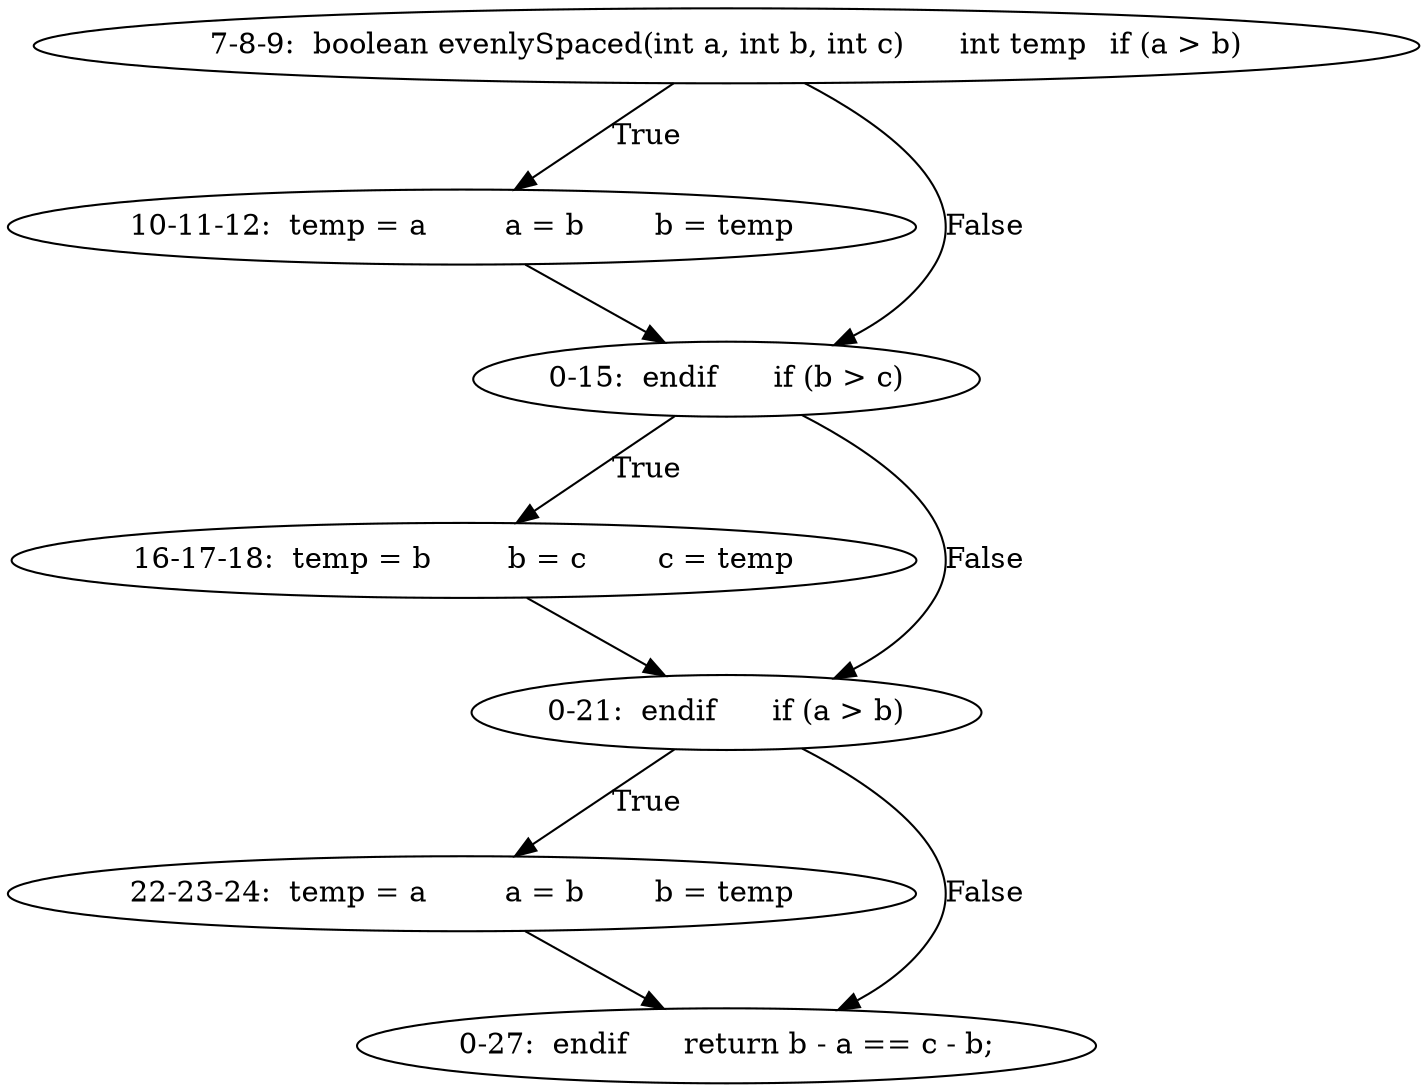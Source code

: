 digraph result_test { 
// graph-vertices
  a2  [label="7-8-9:  boolean evenlySpaced(int a, int b, int c)	int temp	if (a > b)"]; 
  a4  [label="10-11-12:  temp = a	a = b	b = temp"]; 
  a5  [label="0-15:  endif	if (b > c)"]; 
  a7  [label="16-17-18:  temp = b	b = c	c = temp"]; 
  a8  [label="0-21:  endif	if (a > b)"]; 
  a10  [label="22-23-24:  temp = a	a = b	b = temp"]; 
  a11  [label="0-27:  endif	return b - a == c - b;"]; 
// graph-edges
  a2 -> a4  [label="True"]; 
  a4 -> a5;
  a2 -> a5  [label="False"]; 
  a5 -> a7  [label="True"]; 
  a7 -> a8;
  a5 -> a8  [label="False"]; 
  a8 -> a10  [label="True"]; 
  a10 -> a11;
  a8 -> a11  [label="False"]; 
}